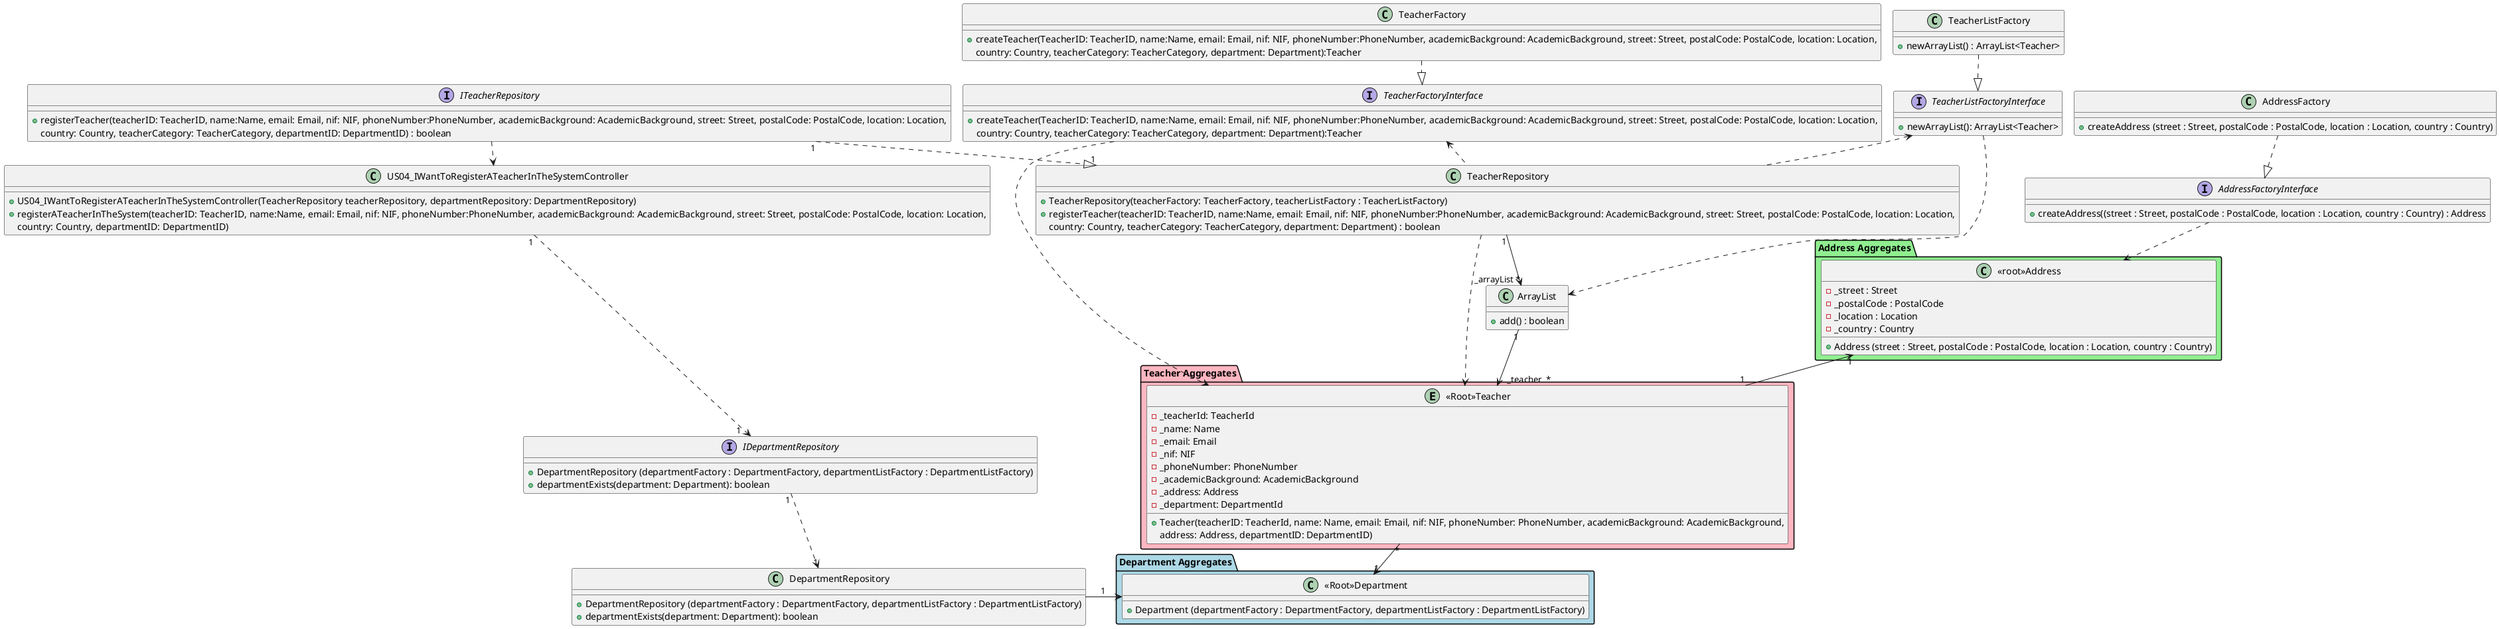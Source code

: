 @startuml
!pragma layout smetana

class US04_IWantToRegisterATeacherInTheSystemController {
        +US04_IWantToRegisterATeacherInTheSystemController(TeacherRepository teacherRepository, departmentRepository: DepartmentRepository)
        +registerATeacherInTheSystem(teacherID: TeacherID, name:Name, email: Email, nif: NIF, phoneNumber:PhoneNumber, academicBackground: AcademicBackground, street: Street, postalCode: PostalCode, location: Location,
                                          country: Country, departmentID: DepartmentID)
}

class TeacherRepository {
    +TeacherRepository(teacherFactory: TeacherFactory, teacherListFactory : TeacherListFactory)
    +registerTeacher(teacherID: TeacherID, name:Name, email: Email, nif: NIF, phoneNumber:PhoneNumber, academicBackground: AcademicBackground, street: Street, postalCode: PostalCode, location: Location,
                          country: Country, teacherCategory: TeacherCategory, department: Department) : boolean
}

class TeacherFactory {
    +createTeacher(TeacherID: TeacherID, name:Name, email: Email, nif: NIF, phoneNumber:PhoneNumber, academicBackground: AcademicBackground, street: Street, postalCode: PostalCode, location: Location,
                        country: Country, teacherCategory: TeacherCategory, department: Department):Teacher
}

class DepartmentRepository {
    +DepartmentRepository (departmentFactory : DepartmentFactory, departmentListFactory : DepartmentListFactory)
    +departmentExists(department: Department): boolean
}

class AddressFactory {
    + createAddress (street : Street, postalCode : PostalCode, location : Location, country : Country)
}
class ArrayList {
    +add() : boolean
}
class TeacherListFactory {
    +newArrayList() : ArrayList<Teacher>
}

interface TeacherListFactoryInterface {
    + newArrayList(): ArrayList<Teacher>
}

interface TeacherFactoryInterface{
+createTeacher(TeacherID: TeacherID, name:Name, email: Email, nif: NIF, phoneNumber:PhoneNumber, academicBackground: AcademicBackground, street: Street, postalCode: PostalCode, location: Location,
                        country: Country, teacherCategory: TeacherCategory, department: Department):Teacher
}
interface IDepartmentRepository{

    +DepartmentRepository (departmentFactory : DepartmentFactory, departmentListFactory : DepartmentListFactory)
    +departmentExists(department: Department): boolean
}
interface ITeacherRepository{
+registerTeacher(teacherID: TeacherID, name:Name, email: Email, nif: NIF, phoneNumber:PhoneNumber, academicBackground: AcademicBackground, street: Street, postalCode: PostalCode, location: Location,
                          country: Country, teacherCategory: TeacherCategory, departmentID: DepartmentID) : boolean
}
interface AddressFactoryInterface{
+createAddress((street : Street, postalCode : PostalCode, location : Location, country : Country) : Address
}
package "Department Aggregates" #lightblue {
class "<<Root>>Department" {
    +Department (departmentFactory : DepartmentFactory, departmentListFactory : DepartmentListFactory)
}
}
package "Address Aggregates"#lightgreen{
class "<<root>>Address"{
    -_street : Street
    -_postalCode : PostalCode
    -_location : Location
    -_country : Country
    +Address (street : Street, postalCode : PostalCode, location : Location, country : Country)
}
}
package "Teacher Aggregates"#lightpink{
entity "<<Root>>Teacher" {
    -_teacherId: TeacherId
            -_name: Name
            -_email: Email
            -_nif: NIF
            -_phoneNumber: PhoneNumber
            -_academicBackground: AcademicBackground
            -_address: Address
            -_department: DepartmentId
            +Teacher(teacherID: TeacherId, name: Name, email: Email, nif: NIF, phoneNumber: PhoneNumber, academicBackground: AcademicBackground,
                address: Address, departmentID: DepartmentID)
}
}
US04_IWantToRegisterATeacherInTheSystemController "1" ..> "1    " IDepartmentRepository
IDepartmentRepository "1"..>"1" DepartmentRepository
AddressFactory  ..|> AddressFactoryInterface
AddressFactoryInterface ..> "<<root>>Address"
"<<root>>Address""1" <-- "1" "<<Root>>Teacher"
"<<Root>>Teacher"  "*" --> "1               " "<<Root>>Department"
TeacherRepository ..> "<<Root>>Teacher"
TeacherRepository  .u.>             TeacherListFactoryInterface
TeacherRepository  .u.>             TeacherFactoryInterface
TeacherFactory ..|> TeacherFactoryInterface
TeacherFactoryInterface ..> "<<Root>>Teacher"
TeacherListFactoryInterface  ..>    ArrayList
TeacherRepository "1" --> "  _arrayList *" ArrayList
ArrayList "1" --> "    _teacher  *" "<<Root>>Teacher"
TeacherListFactory ..|> TeacherListFactoryInterface
DepartmentRepository ->"1       " "<<Root>>Department"
ITeacherRepository "1"..|>"1" TeacherRepository
ITeacherRepository ..> US04_IWantToRegisterATeacherInTheSystemController


@enduml
